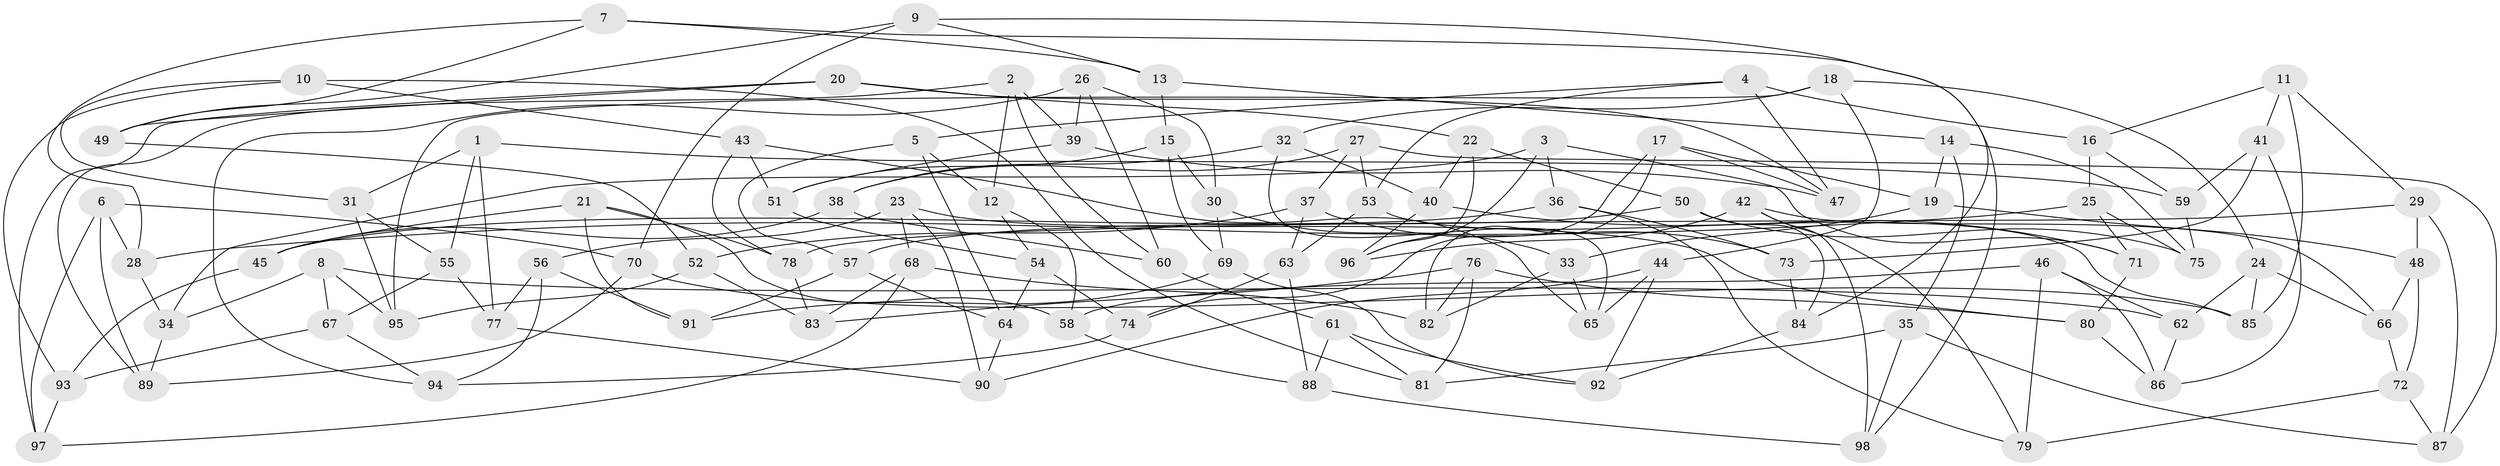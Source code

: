 // Generated by graph-tools (version 1.1) at 2025/26/03/09/25 03:26:57]
// undirected, 98 vertices, 196 edges
graph export_dot {
graph [start="1"]
  node [color=gray90,style=filled];
  1;
  2;
  3;
  4;
  5;
  6;
  7;
  8;
  9;
  10;
  11;
  12;
  13;
  14;
  15;
  16;
  17;
  18;
  19;
  20;
  21;
  22;
  23;
  24;
  25;
  26;
  27;
  28;
  29;
  30;
  31;
  32;
  33;
  34;
  35;
  36;
  37;
  38;
  39;
  40;
  41;
  42;
  43;
  44;
  45;
  46;
  47;
  48;
  49;
  50;
  51;
  52;
  53;
  54;
  55;
  56;
  57;
  58;
  59;
  60;
  61;
  62;
  63;
  64;
  65;
  66;
  67;
  68;
  69;
  70;
  71;
  72;
  73;
  74;
  75;
  76;
  77;
  78;
  79;
  80;
  81;
  82;
  83;
  84;
  85;
  86;
  87;
  88;
  89;
  90;
  91;
  92;
  93;
  94;
  95;
  96;
  97;
  98;
  1 -- 55;
  1 -- 77;
  1 -- 59;
  1 -- 31;
  2 -- 89;
  2 -- 60;
  2 -- 12;
  2 -- 39;
  3 -- 34;
  3 -- 96;
  3 -- 36;
  3 -- 71;
  4 -- 16;
  4 -- 5;
  4 -- 53;
  4 -- 47;
  5 -- 12;
  5 -- 57;
  5 -- 64;
  6 -- 97;
  6 -- 70;
  6 -- 28;
  6 -- 89;
  7 -- 13;
  7 -- 49;
  7 -- 98;
  7 -- 28;
  8 -- 62;
  8 -- 95;
  8 -- 34;
  8 -- 67;
  9 -- 84;
  9 -- 13;
  9 -- 70;
  9 -- 49;
  10 -- 81;
  10 -- 43;
  10 -- 93;
  10 -- 31;
  11 -- 85;
  11 -- 29;
  11 -- 16;
  11 -- 41;
  12 -- 58;
  12 -- 54;
  13 -- 14;
  13 -- 15;
  14 -- 19;
  14 -- 35;
  14 -- 75;
  15 -- 51;
  15 -- 69;
  15 -- 30;
  16 -- 25;
  16 -- 59;
  17 -- 82;
  17 -- 74;
  17 -- 47;
  17 -- 19;
  18 -- 32;
  18 -- 44;
  18 -- 95;
  18 -- 24;
  19 -- 48;
  19 -- 33;
  20 -- 49;
  20 -- 47;
  20 -- 97;
  20 -- 22;
  21 -- 91;
  21 -- 78;
  21 -- 58;
  21 -- 45;
  22 -- 96;
  22 -- 50;
  22 -- 40;
  23 -- 56;
  23 -- 80;
  23 -- 90;
  23 -- 68;
  24 -- 66;
  24 -- 62;
  24 -- 85;
  25 -- 28;
  25 -- 71;
  25 -- 75;
  26 -- 60;
  26 -- 94;
  26 -- 39;
  26 -- 30;
  27 -- 38;
  27 -- 37;
  27 -- 53;
  27 -- 87;
  28 -- 34;
  29 -- 87;
  29 -- 48;
  29 -- 78;
  30 -- 69;
  30 -- 33;
  31 -- 95;
  31 -- 55;
  32 -- 40;
  32 -- 38;
  32 -- 65;
  33 -- 82;
  33 -- 65;
  34 -- 89;
  35 -- 98;
  35 -- 87;
  35 -- 81;
  36 -- 73;
  36 -- 45;
  36 -- 79;
  37 -- 52;
  37 -- 73;
  37 -- 63;
  38 -- 45;
  38 -- 60;
  39 -- 51;
  39 -- 47;
  40 -- 96;
  40 -- 71;
  41 -- 73;
  41 -- 86;
  41 -- 59;
  42 -- 98;
  42 -- 96;
  42 -- 66;
  42 -- 79;
  43 -- 65;
  43 -- 78;
  43 -- 51;
  44 -- 90;
  44 -- 92;
  44 -- 65;
  45 -- 93;
  46 -- 58;
  46 -- 62;
  46 -- 79;
  46 -- 86;
  48 -- 72;
  48 -- 66;
  49 -- 52;
  50 -- 57;
  50 -- 75;
  50 -- 84;
  51 -- 54;
  52 -- 95;
  52 -- 83;
  53 -- 85;
  53 -- 63;
  54 -- 64;
  54 -- 74;
  55 -- 77;
  55 -- 67;
  56 -- 94;
  56 -- 91;
  56 -- 77;
  57 -- 64;
  57 -- 91;
  58 -- 88;
  59 -- 75;
  60 -- 61;
  61 -- 88;
  61 -- 92;
  61 -- 81;
  62 -- 86;
  63 -- 88;
  63 -- 74;
  64 -- 90;
  66 -- 72;
  67 -- 94;
  67 -- 93;
  68 -- 82;
  68 -- 97;
  68 -- 83;
  69 -- 92;
  69 -- 91;
  70 -- 85;
  70 -- 89;
  71 -- 80;
  72 -- 79;
  72 -- 87;
  73 -- 84;
  74 -- 94;
  76 -- 83;
  76 -- 82;
  76 -- 80;
  76 -- 81;
  77 -- 90;
  78 -- 83;
  80 -- 86;
  84 -- 92;
  88 -- 98;
  93 -- 97;
}
